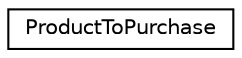 digraph "Graphical Class Hierarchy"
{
  edge [fontname="Helvetica",fontsize="10",labelfontname="Helvetica",labelfontsize="10"];
  node [fontname="Helvetica",fontsize="10",shape=record];
  rankdir="LR";
  Node1 [label="ProductToPurchase",height=0.2,width=0.4,color="black", fillcolor="white", style="filled",URL="$classProductToPurchase.html"];
}
